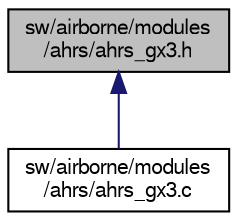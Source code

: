 digraph "sw/airborne/modules/ahrs/ahrs_gx3.h"
{
  edge [fontname="FreeSans",fontsize="10",labelfontname="FreeSans",labelfontsize="10"];
  node [fontname="FreeSans",fontsize="10",shape=record];
  Node1 [label="sw/airborne/modules\l/ahrs/ahrs_gx3.h",height=0.2,width=0.4,color="black", fillcolor="grey75", style="filled", fontcolor="black"];
  Node1 -> Node2 [dir="back",color="midnightblue",fontsize="10",style="solid",fontname="FreeSans"];
  Node2 [label="sw/airborne/modules\l/ahrs/ahrs_gx3.c",height=0.2,width=0.4,color="black", fillcolor="white", style="filled",URL="$ahrs__gx3_8c.html",tooltip="Driver for Microstrain GX3 IMU/AHRS subsystem. "];
}

